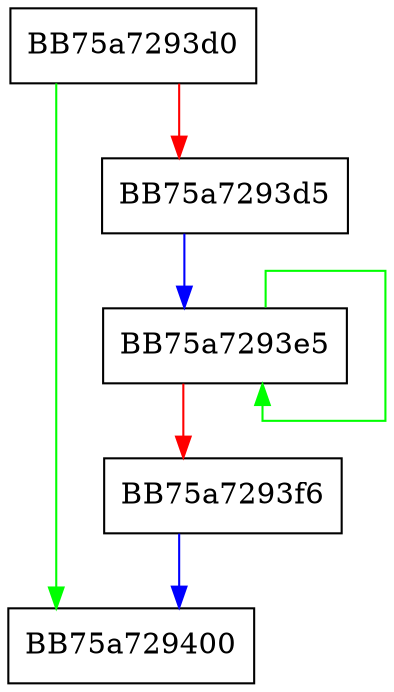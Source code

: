 digraph UnregisterForDatabaseVar {
  node [shape="box"];
  graph [splines=ortho];
  BB75a7293d0 -> BB75a729400 [color="green"];
  BB75a7293d0 -> BB75a7293d5 [color="red"];
  BB75a7293d5 -> BB75a7293e5 [color="blue"];
  BB75a7293e5 -> BB75a7293e5 [color="green"];
  BB75a7293e5 -> BB75a7293f6 [color="red"];
  BB75a7293f6 -> BB75a729400 [color="blue"];
}